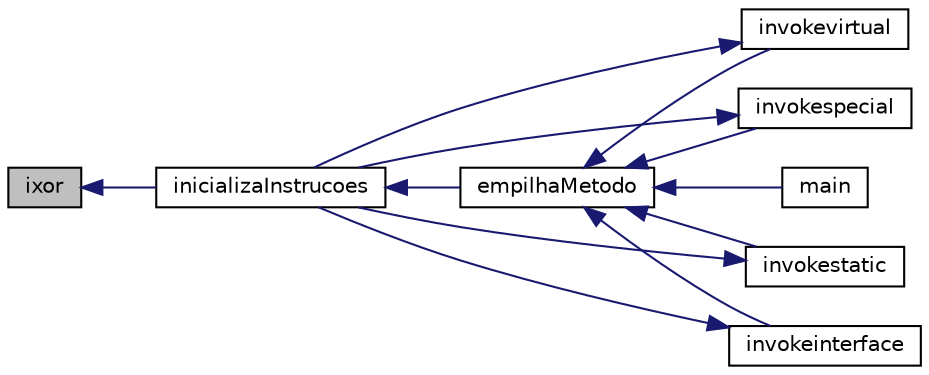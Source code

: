 digraph "ixor"
{
 // INTERACTIVE_SVG=YES
  edge [fontname="Helvetica",fontsize="10",labelfontname="Helvetica",labelfontsize="10"];
  node [fontname="Helvetica",fontsize="10",shape=record];
  rankdir="LR";
  Node3045 [label="ixor",height=0.2,width=0.4,color="black", fillcolor="grey75", style="filled", fontcolor="black"];
  Node3045 -> Node3046 [dir="back",color="midnightblue",fontsize="10",style="solid",fontname="Helvetica"];
  Node3046 [label="inicializaInstrucoes",height=0.2,width=0.4,color="black", fillcolor="white", style="filled",URL="$instrucao_8h.html#a308f4b87fb42ab5a62790c0127003ebe"];
  Node3046 -> Node3047 [dir="back",color="midnightblue",fontsize="10",style="solid",fontname="Helvetica"];
  Node3047 [label="empilhaMetodo",height=0.2,width=0.4,color="black", fillcolor="white", style="filled",URL="$metodo_8h.html#a68acc5b3f2238f62b7d0ee50964183c1"];
  Node3047 -> Node3048 [dir="back",color="midnightblue",fontsize="10",style="solid",fontname="Helvetica"];
  Node3048 [label="invokevirtual",height=0.2,width=0.4,color="black", fillcolor="white", style="filled",URL="$instrucao_8h.html#a78801a57dd7317b58754d741e22607a7"];
  Node3048 -> Node3046 [dir="back",color="midnightblue",fontsize="10",style="solid",fontname="Helvetica"];
  Node3047 -> Node3049 [dir="back",color="midnightblue",fontsize="10",style="solid",fontname="Helvetica"];
  Node3049 [label="invokespecial",height=0.2,width=0.4,color="black", fillcolor="white", style="filled",URL="$instrucao_8h.html#aea396d65920fd2046b81c2b5742f8fc2"];
  Node3049 -> Node3046 [dir="back",color="midnightblue",fontsize="10",style="solid",fontname="Helvetica"];
  Node3047 -> Node3050 [dir="back",color="midnightblue",fontsize="10",style="solid",fontname="Helvetica"];
  Node3050 [label="invokestatic",height=0.2,width=0.4,color="black", fillcolor="white", style="filled",URL="$instrucao_8h.html#a99b74fdcaa5d59615718fc49f4cb1bf2"];
  Node3050 -> Node3046 [dir="back",color="midnightblue",fontsize="10",style="solid",fontname="Helvetica"];
  Node3047 -> Node3051 [dir="back",color="midnightblue",fontsize="10",style="solid",fontname="Helvetica"];
  Node3051 [label="invokeinterface",height=0.2,width=0.4,color="black", fillcolor="white", style="filled",URL="$instrucao_8h.html#a04465c61aa4c123ce79dc562244e7af8"];
  Node3051 -> Node3046 [dir="back",color="midnightblue",fontsize="10",style="solid",fontname="Helvetica"];
  Node3047 -> Node3052 [dir="back",color="midnightblue",fontsize="10",style="solid",fontname="Helvetica"];
  Node3052 [label="main",height=0.2,width=0.4,color="black", fillcolor="white", style="filled",URL="$main_8c.html#a0ddf1224851353fc92bfbff6f499fa97"];
}
